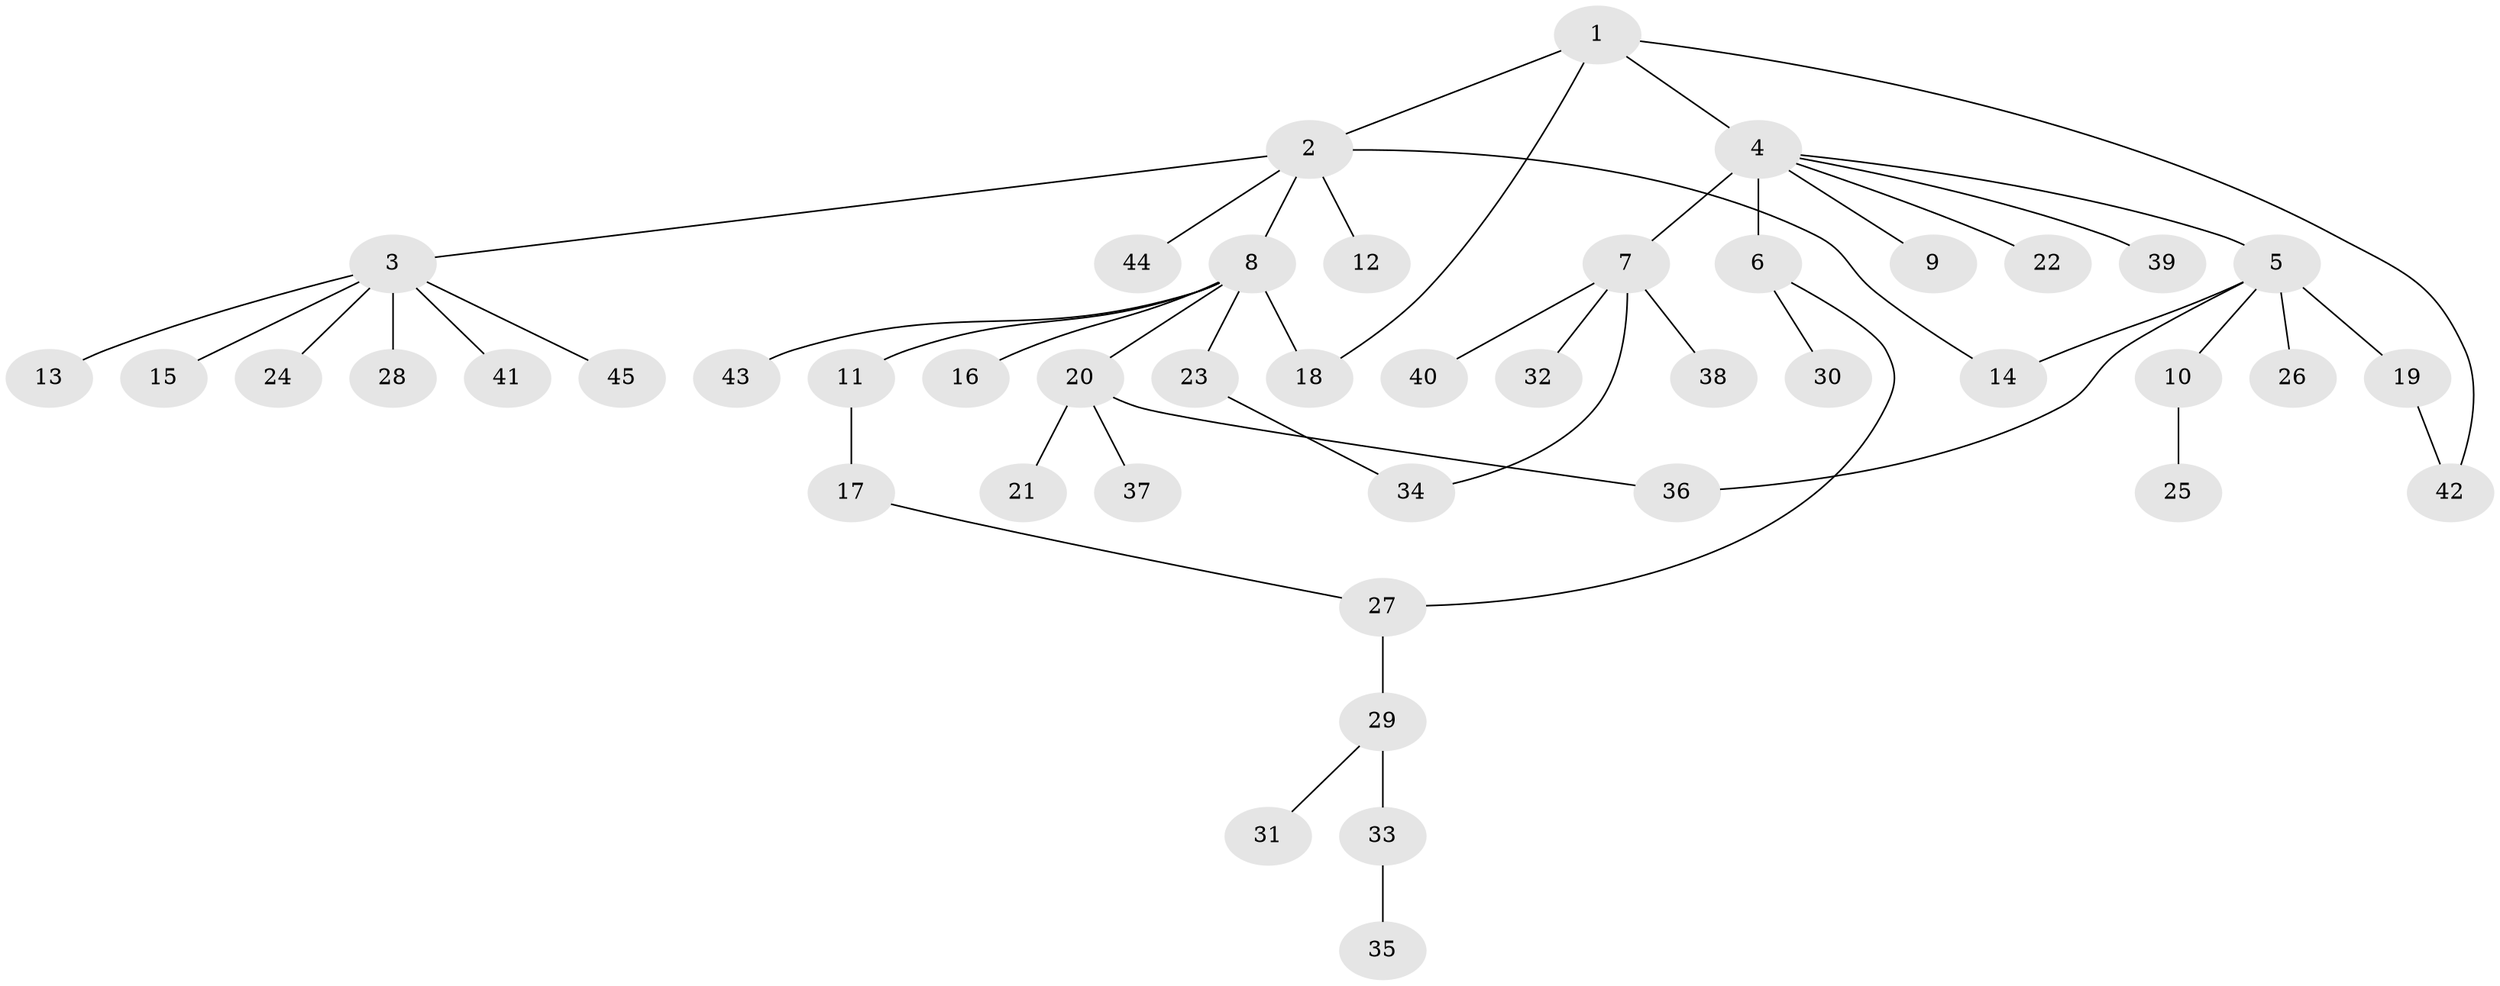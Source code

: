 // original degree distribution, {5: 0.02247191011235955, 7: 0.011235955056179775, 8: 0.02247191011235955, 15: 0.011235955056179775, 1: 0.5842696629213483, 6: 0.02247191011235955, 11: 0.011235955056179775, 2: 0.24719101123595505, 4: 0.033707865168539325, 3: 0.033707865168539325}
// Generated by graph-tools (version 1.1) at 2025/35/03/09/25 02:35:47]
// undirected, 45 vertices, 50 edges
graph export_dot {
graph [start="1"]
  node [color=gray90,style=filled];
  1;
  2;
  3;
  4;
  5;
  6;
  7;
  8;
  9;
  10;
  11;
  12;
  13;
  14;
  15;
  16;
  17;
  18;
  19;
  20;
  21;
  22;
  23;
  24;
  25;
  26;
  27;
  28;
  29;
  30;
  31;
  32;
  33;
  34;
  35;
  36;
  37;
  38;
  39;
  40;
  41;
  42;
  43;
  44;
  45;
  1 -- 2 [weight=1.0];
  1 -- 4 [weight=1.0];
  1 -- 18 [weight=1.0];
  1 -- 42 [weight=1.0];
  2 -- 3 [weight=1.0];
  2 -- 8 [weight=1.0];
  2 -- 12 [weight=1.0];
  2 -- 14 [weight=1.0];
  2 -- 44 [weight=1.0];
  3 -- 13 [weight=1.0];
  3 -- 15 [weight=1.0];
  3 -- 24 [weight=1.0];
  3 -- 28 [weight=1.0];
  3 -- 41 [weight=1.0];
  3 -- 45 [weight=1.0];
  4 -- 5 [weight=1.0];
  4 -- 6 [weight=8.0];
  4 -- 7 [weight=1.0];
  4 -- 9 [weight=1.0];
  4 -- 22 [weight=1.0];
  4 -- 39 [weight=1.0];
  5 -- 10 [weight=1.0];
  5 -- 14 [weight=1.0];
  5 -- 19 [weight=1.0];
  5 -- 26 [weight=2.0];
  5 -- 36 [weight=1.0];
  6 -- 27 [weight=1.0];
  6 -- 30 [weight=1.0];
  7 -- 32 [weight=1.0];
  7 -- 34 [weight=1.0];
  7 -- 38 [weight=1.0];
  7 -- 40 [weight=1.0];
  8 -- 11 [weight=1.0];
  8 -- 16 [weight=1.0];
  8 -- 18 [weight=4.0];
  8 -- 20 [weight=1.0];
  8 -- 23 [weight=1.0];
  8 -- 43 [weight=1.0];
  10 -- 25 [weight=2.0];
  11 -- 17 [weight=2.0];
  17 -- 27 [weight=1.0];
  19 -- 42 [weight=1.0];
  20 -- 21 [weight=1.0];
  20 -- 36 [weight=1.0];
  20 -- 37 [weight=1.0];
  23 -- 34 [weight=1.0];
  27 -- 29 [weight=1.0];
  29 -- 31 [weight=1.0];
  29 -- 33 [weight=3.0];
  33 -- 35 [weight=1.0];
}
